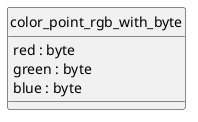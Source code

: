 @startuml uml
skinparam monochrome true
skinparam linetype ortho
hide circle

' a.k.a. color using RGB-24
entity color_point_rgb_with_byte {
  red : byte
  green : byte
  blue : byte
}

@enduml

